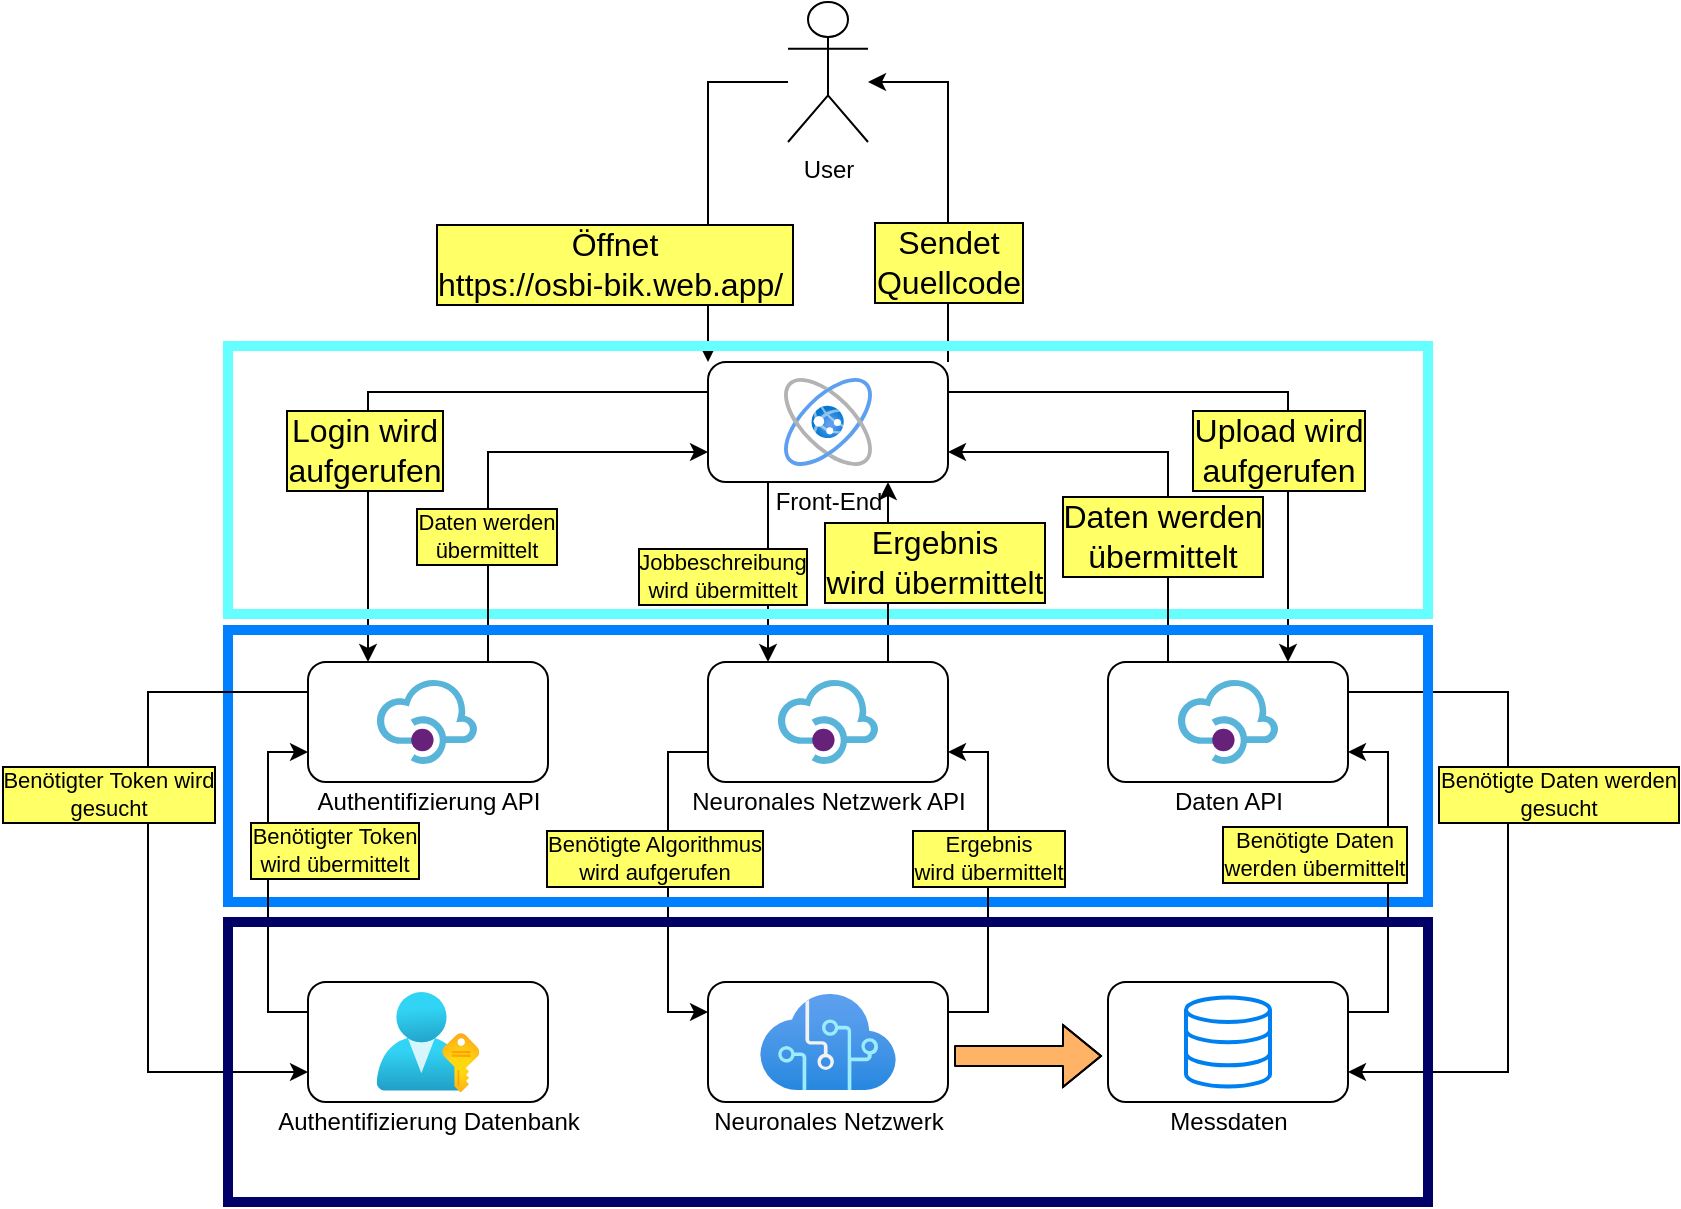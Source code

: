 <mxfile version="14.7.1" type="device"><diagram name="Page-1" id="74b105a0-9070-1c63-61bc-23e55f88626e"><mxGraphModel dx="1146" dy="624" grid="0" gridSize="10" guides="1" tooltips="1" connect="1" arrows="1" fold="1" page="1" pageScale="1.5" pageWidth="1169" pageHeight="826" background="none" math="0" shadow="0"><root><mxCell id="0" style=";html=1;"/><mxCell id="1" style=";html=1;" parent="0"/><mxCell id="oezXgeuUfflyfW9PpjNi-10" style="edgeStyle=orthogonalEdgeStyle;rounded=0;orthogonalLoop=1;jettySize=auto;html=1;" edge="1" parent="1" source="oezXgeuUfflyfW9PpjNi-1"><mxGeometry relative="1" as="geometry"><mxPoint x="760" y="120" as="targetPoint"/><Array as="points"><mxPoint x="800" y="120"/></Array></mxGeometry></mxCell><mxCell id="oezXgeuUfflyfW9PpjNi-12" value="Sendet&lt;br style=&quot;font-size: 16px;&quot;&gt;Quellcode" style="edgeLabel;html=1;align=center;verticalAlign=middle;resizable=0;points=[];labelBorderColor=#000000;labelBackgroundColor=#FFFF66;fontSize=16;" vertex="1" connectable="0" parent="oezXgeuUfflyfW9PpjNi-10"><mxGeometry x="-0.438" y="-1" relative="1" as="geometry"><mxPoint x="-1" as="offset"/></mxGeometry></mxCell><mxCell id="oezXgeuUfflyfW9PpjNi-44" style="edgeStyle=orthogonalEdgeStyle;rounded=0;orthogonalLoop=1;jettySize=auto;html=1;entryX=0.25;entryY=0;entryDx=0;entryDy=0;exitX=0;exitY=0.25;exitDx=0;exitDy=0;" edge="1" parent="1" source="oezXgeuUfflyfW9PpjNi-1" target="oezXgeuUfflyfW9PpjNi-14"><mxGeometry relative="1" as="geometry"/></mxCell><mxCell id="oezXgeuUfflyfW9PpjNi-58" value="Login wird&lt;br style=&quot;font-size: 16px;&quot;&gt;aufgerufen" style="edgeLabel;html=1;align=center;verticalAlign=middle;resizable=0;points=[];labelBorderColor=#000000;labelBackgroundColor=#FFFF66;fontSize=16;" vertex="1" connectable="0" parent="oezXgeuUfflyfW9PpjNi-44"><mxGeometry x="0.192" y="1" relative="1" as="geometry"><mxPoint x="-3" y="17" as="offset"/></mxGeometry></mxCell><mxCell id="oezXgeuUfflyfW9PpjNi-46" style="edgeStyle=orthogonalEdgeStyle;rounded=0;orthogonalLoop=1;jettySize=auto;html=1;entryX=0.75;entryY=0;entryDx=0;entryDy=0;exitX=1;exitY=0.25;exitDx=0;exitDy=0;" edge="1" parent="1" source="oezXgeuUfflyfW9PpjNi-1" target="oezXgeuUfflyfW9PpjNi-17"><mxGeometry relative="1" as="geometry"/></mxCell><mxCell id="oezXgeuUfflyfW9PpjNi-60" value="Upload wird&lt;br style=&quot;font-size: 16px;&quot;&gt;aufgerufen" style="edgeLabel;html=1;align=center;verticalAlign=middle;resizable=0;points=[];labelBorderColor=#000000;labelBackgroundColor=#FFFF66;fontSize=16;" vertex="1" connectable="0" parent="oezXgeuUfflyfW9PpjNi-46"><mxGeometry x="0.224" y="-1" relative="1" as="geometry"><mxPoint x="-4" y="12" as="offset"/></mxGeometry></mxCell><mxCell id="oezXgeuUfflyfW9PpjNi-1" value="" style="rounded=1;whiteSpace=wrap;html=1;" vertex="1" parent="1"><mxGeometry x="680" y="260" width="120" height="60" as="geometry"/></mxCell><mxCell id="oezXgeuUfflyfW9PpjNi-3" value="" style="edgeStyle=orthogonalEdgeStyle;rounded=0;orthogonalLoop=1;jettySize=auto;html=1;" edge="1" parent="1" target="oezXgeuUfflyfW9PpjNi-1"><mxGeometry relative="1" as="geometry"><mxPoint x="720" y="120" as="sourcePoint"/><Array as="points"><mxPoint x="720" y="120"/><mxPoint x="680" y="120"/></Array></mxGeometry></mxCell><mxCell id="oezXgeuUfflyfW9PpjNi-7" value="&lt;span style=&quot;font-size: 16px;&quot;&gt;Öffnet&lt;br style=&quot;font-size: 16px;&quot;&gt;https://osbi-bik.web.app/&amp;nbsp;&lt;/span&gt;" style="edgeLabel;html=1;align=center;verticalAlign=middle;resizable=0;points=[];labelBorderColor=#000000;labelBackgroundColor=#FFFF66;fontSize=16;" vertex="1" connectable="0" parent="oezXgeuUfflyfW9PpjNi-3"><mxGeometry x="-0.183" relative="1" as="geometry"><mxPoint x="-47" y="57" as="offset"/></mxGeometry></mxCell><mxCell id="oezXgeuUfflyfW9PpjNi-2" value="User" style="shape=umlActor;verticalLabelPosition=bottom;verticalAlign=top;html=1;outlineConnect=0;" vertex="1" parent="1"><mxGeometry x="720" y="80" width="40" height="70" as="geometry"/></mxCell><mxCell id="oezXgeuUfflyfW9PpjNi-4" value="" style="aspect=fixed;html=1;points=[];align=center;image;fontSize=12;image=img/lib/azure2/general/Website_Power.svg;" vertex="1" parent="1"><mxGeometry x="718" y="268" width="44" height="44" as="geometry"/></mxCell><mxCell id="oezXgeuUfflyfW9PpjNi-45" style="edgeStyle=orthogonalEdgeStyle;rounded=0;orthogonalLoop=1;jettySize=auto;html=1;exitX=0.25;exitY=1;exitDx=0;exitDy=0;" edge="1" parent="1" source="oezXgeuUfflyfW9PpjNi-1"><mxGeometry relative="1" as="geometry"><mxPoint x="710" y="410" as="targetPoint"/></mxGeometry></mxCell><mxCell id="oezXgeuUfflyfW9PpjNi-5" value="Front-End" style="text;html=1;align=center;verticalAlign=middle;resizable=0;points=[];autosize=1;strokeColor=none;" vertex="1" parent="1"><mxGeometry x="705" y="320" width="70" height="20" as="geometry"/></mxCell><mxCell id="oezXgeuUfflyfW9PpjNi-13" value="" style="rounded=0;whiteSpace=wrap;html=1;glass=0;fillColor=none;strokeColor=#66FFFF;strokeWidth=5;" vertex="1" parent="1"><mxGeometry x="440" y="252" width="600" height="134" as="geometry"/></mxCell><mxCell id="oezXgeuUfflyfW9PpjNi-49" style="edgeStyle=orthogonalEdgeStyle;rounded=0;orthogonalLoop=1;jettySize=auto;html=1;exitX=0.75;exitY=0;exitDx=0;exitDy=0;entryX=0;entryY=0.75;entryDx=0;entryDy=0;" edge="1" parent="1" source="oezXgeuUfflyfW9PpjNi-14" target="oezXgeuUfflyfW9PpjNi-1"><mxGeometry relative="1" as="geometry"/></mxCell><mxCell id="oezXgeuUfflyfW9PpjNi-59" value="Daten werden&lt;br&gt;übermittelt" style="edgeLabel;html=1;align=center;verticalAlign=middle;resizable=0;points=[];labelBorderColor=#000000;labelBackgroundColor=#FFFF66;" vertex="1" connectable="0" parent="oezXgeuUfflyfW9PpjNi-49"><mxGeometry x="-0.18" y="-1" relative="1" as="geometry"><mxPoint x="-2" y="25" as="offset"/></mxGeometry></mxCell><mxCell id="oezXgeuUfflyfW9PpjNi-14" value="" style="rounded=1;whiteSpace=wrap;html=1;" vertex="1" parent="1"><mxGeometry x="480" y="410" width="120" height="60" as="geometry"/></mxCell><mxCell id="oezXgeuUfflyfW9PpjNi-50" style="edgeStyle=orthogonalEdgeStyle;rounded=0;orthogonalLoop=1;jettySize=auto;html=1;exitX=0.75;exitY=0;exitDx=0;exitDy=0;entryX=0.75;entryY=1;entryDx=0;entryDy=0;" edge="1" parent="1" source="oezXgeuUfflyfW9PpjNi-16" target="oezXgeuUfflyfW9PpjNi-1"><mxGeometry relative="1" as="geometry"><mxPoint x="772" y="318" as="targetPoint"/></mxGeometry></mxCell><mxCell id="oezXgeuUfflyfW9PpjNi-62" value="Ergebnis&lt;br style=&quot;font-size: 16px;&quot;&gt;wird übermittelt" style="edgeLabel;html=1;align=center;verticalAlign=middle;resizable=0;points=[];labelBorderColor=#000000;labelBackgroundColor=#FFFF66;fontSize=16;" vertex="1" connectable="0" parent="oezXgeuUfflyfW9PpjNi-50"><mxGeometry x="-0.701" y="-1" relative="1" as="geometry"><mxPoint x="22" y="-37" as="offset"/></mxGeometry></mxCell><mxCell id="oezXgeuUfflyfW9PpjNi-56" style="edgeStyle=orthogonalEdgeStyle;rounded=0;orthogonalLoop=1;jettySize=auto;html=1;exitX=0;exitY=0.75;exitDx=0;exitDy=0;entryX=0;entryY=0.25;entryDx=0;entryDy=0;" edge="1" parent="1" source="oezXgeuUfflyfW9PpjNi-16" target="oezXgeuUfflyfW9PpjNi-33"><mxGeometry relative="1" as="geometry"/></mxCell><mxCell id="oezXgeuUfflyfW9PpjNi-16" value="" style="rounded=1;whiteSpace=wrap;html=1;" vertex="1" parent="1"><mxGeometry x="680" y="410" width="120" height="60" as="geometry"/></mxCell><mxCell id="oezXgeuUfflyfW9PpjNi-51" style="edgeStyle=orthogonalEdgeStyle;rounded=0;orthogonalLoop=1;jettySize=auto;html=1;exitX=0.25;exitY=0;exitDx=0;exitDy=0;entryX=1;entryY=0.75;entryDx=0;entryDy=0;" edge="1" parent="1" source="oezXgeuUfflyfW9PpjNi-17" target="oezXgeuUfflyfW9PpjNi-1"><mxGeometry relative="1" as="geometry"/></mxCell><mxCell id="oezXgeuUfflyfW9PpjNi-61" value="Daten werden&lt;br style=&quot;font-size: 16px;&quot;&gt;übermittelt" style="edgeLabel;html=1;align=center;verticalAlign=middle;resizable=0;points=[];labelBorderColor=#000000;labelBackgroundColor=#FFFF66;fontSize=16;" vertex="1" connectable="0" parent="oezXgeuUfflyfW9PpjNi-51"><mxGeometry x="-0.319" y="1" relative="1" as="geometry"><mxPoint x="-2" y="10" as="offset"/></mxGeometry></mxCell><mxCell id="oezXgeuUfflyfW9PpjNi-53" style="edgeStyle=orthogonalEdgeStyle;rounded=0;orthogonalLoop=1;jettySize=auto;html=1;exitX=1;exitY=0.25;exitDx=0;exitDy=0;entryX=1;entryY=0.75;entryDx=0;entryDy=0;" edge="1" parent="1" source="oezXgeuUfflyfW9PpjNi-17" target="oezXgeuUfflyfW9PpjNi-34"><mxGeometry relative="1" as="geometry"><Array as="points"><mxPoint x="1080" y="425"/><mxPoint x="1080" y="615"/></Array></mxGeometry></mxCell><mxCell id="oezXgeuUfflyfW9PpjNi-17" value="" style="rounded=1;whiteSpace=wrap;html=1;" vertex="1" parent="1"><mxGeometry x="880" y="410" width="120" height="60" as="geometry"/></mxCell><mxCell id="oezXgeuUfflyfW9PpjNi-19" value="" style="rounded=0;whiteSpace=wrap;html=1;glass=0;fillColor=none;strokeWidth=5;strokeColor=#007FFF;" vertex="1" parent="1"><mxGeometry x="440" y="394" width="600" height="136" as="geometry"/></mxCell><mxCell id="oezXgeuUfflyfW9PpjNi-47" style="edgeStyle=orthogonalEdgeStyle;rounded=0;orthogonalLoop=1;jettySize=auto;html=1;exitX=0;exitY=0.25;exitDx=0;exitDy=0;entryX=0;entryY=0.75;entryDx=0;entryDy=0;" edge="1" parent="1" source="oezXgeuUfflyfW9PpjNi-14" target="oezXgeuUfflyfW9PpjNi-32"><mxGeometry relative="1" as="geometry"><mxPoint x="510" y="580" as="targetPoint"/><Array as="points"><mxPoint x="400" y="425"/><mxPoint x="400" y="615"/></Array></mxGeometry></mxCell><mxCell id="oezXgeuUfflyfW9PpjNi-21" value="Authentifizierung API" style="text;html=1;align=center;verticalAlign=middle;resizable=0;points=[];autosize=1;strokeColor=none;" vertex="1" parent="1"><mxGeometry x="474.5" y="470" width="130" height="20" as="geometry"/></mxCell><mxCell id="oezXgeuUfflyfW9PpjNi-22" value="Neuronales Netzwerk API" style="text;html=1;align=center;verticalAlign=middle;resizable=0;points=[];autosize=1;strokeColor=none;" vertex="1" parent="1"><mxGeometry x="665" y="470" width="150" height="20" as="geometry"/></mxCell><mxCell id="oezXgeuUfflyfW9PpjNi-23" value="Daten API" style="text;html=1;align=center;verticalAlign=middle;resizable=0;points=[];autosize=1;strokeColor=none;" vertex="1" parent="1"><mxGeometry x="905" y="470" width="70" height="20" as="geometry"/></mxCell><mxCell id="oezXgeuUfflyfW9PpjNi-28" value="" style="aspect=fixed;html=1;points=[];align=center;image;fontSize=12;image=img/lib/mscae/API_Management.svg;glass=0;strokeColor=#66FFFF;strokeWidth=5;fillColor=none;" vertex="1" parent="1"><mxGeometry x="514.5" y="419" width="50" height="42" as="geometry"/></mxCell><mxCell id="oezXgeuUfflyfW9PpjNi-29" value="" style="aspect=fixed;html=1;points=[];align=center;image;fontSize=12;image=img/lib/mscae/API_Management.svg;glass=0;strokeColor=#66FFFF;strokeWidth=5;fillColor=none;" vertex="1" parent="1"><mxGeometry x="715" y="419" width="50" height="42" as="geometry"/></mxCell><mxCell id="oezXgeuUfflyfW9PpjNi-30" value="" style="aspect=fixed;html=1;points=[];align=center;image;fontSize=12;image=img/lib/mscae/API_Management.svg;glass=0;strokeColor=#66FFFF;strokeWidth=5;fillColor=none;" vertex="1" parent="1"><mxGeometry x="915" y="419" width="50" height="42" as="geometry"/></mxCell><mxCell id="oezXgeuUfflyfW9PpjNi-52" style="edgeStyle=orthogonalEdgeStyle;rounded=0;orthogonalLoop=1;jettySize=auto;html=1;exitX=0;exitY=0.25;exitDx=0;exitDy=0;entryX=0;entryY=0.75;entryDx=0;entryDy=0;" edge="1" parent="1" source="oezXgeuUfflyfW9PpjNi-32" target="oezXgeuUfflyfW9PpjNi-14"><mxGeometry relative="1" as="geometry"/></mxCell><mxCell id="oezXgeuUfflyfW9PpjNi-32" value="" style="rounded=1;whiteSpace=wrap;html=1;" vertex="1" parent="1"><mxGeometry x="480" y="570" width="120" height="60" as="geometry"/></mxCell><mxCell id="oezXgeuUfflyfW9PpjNi-57" style="edgeStyle=orthogonalEdgeStyle;rounded=0;orthogonalLoop=1;jettySize=auto;html=1;exitX=1;exitY=0.25;exitDx=0;exitDy=0;entryX=1;entryY=0.75;entryDx=0;entryDy=0;" edge="1" parent="1" source="oezXgeuUfflyfW9PpjNi-33" target="oezXgeuUfflyfW9PpjNi-16"><mxGeometry relative="1" as="geometry"/></mxCell><mxCell id="oezXgeuUfflyfW9PpjNi-33" value="" style="rounded=1;whiteSpace=wrap;html=1;" vertex="1" parent="1"><mxGeometry x="680" y="570" width="120" height="60" as="geometry"/></mxCell><mxCell id="oezXgeuUfflyfW9PpjNi-55" style="edgeStyle=orthogonalEdgeStyle;rounded=0;orthogonalLoop=1;jettySize=auto;html=1;exitX=1;exitY=0.25;exitDx=0;exitDy=0;entryX=1;entryY=0.75;entryDx=0;entryDy=0;" edge="1" parent="1" source="oezXgeuUfflyfW9PpjNi-34" target="oezXgeuUfflyfW9PpjNi-17"><mxGeometry relative="1" as="geometry"/></mxCell><mxCell id="oezXgeuUfflyfW9PpjNi-34" value="" style="rounded=1;whiteSpace=wrap;html=1;" vertex="1" parent="1"><mxGeometry x="880" y="570" width="120" height="60" as="geometry"/></mxCell><mxCell id="oezXgeuUfflyfW9PpjNi-35" value="Authentifizierung Datenbank" style="text;html=1;align=center;verticalAlign=middle;resizable=0;points=[];autosize=1;strokeColor=none;" vertex="1" parent="1"><mxGeometry x="455" y="630" width="170" height="20" as="geometry"/></mxCell><mxCell id="oezXgeuUfflyfW9PpjNi-36" value="Neuronales Netzwerk" style="text;html=1;align=center;verticalAlign=middle;resizable=0;points=[];autosize=1;strokeColor=none;" vertex="1" parent="1"><mxGeometry x="675" y="630" width="130" height="20" as="geometry"/></mxCell><mxCell id="oezXgeuUfflyfW9PpjNi-37" value="Messdaten" style="text;html=1;align=center;verticalAlign=middle;resizable=0;points=[];autosize=1;strokeColor=none;" vertex="1" parent="1"><mxGeometry x="905" y="630" width="70" height="20" as="geometry"/></mxCell><mxCell id="oezXgeuUfflyfW9PpjNi-40" value="" style="aspect=fixed;html=1;points=[];align=center;image;fontSize=12;image=img/lib/azure2/azure_stack/User_Subscriptions.svg;glass=0;strokeColor=#007FFF;strokeWidth=5;fillColor=none;" vertex="1" parent="1"><mxGeometry x="514.24" y="575" width="51.52" height="50" as="geometry"/></mxCell><mxCell id="oezXgeuUfflyfW9PpjNi-41" value="" style="aspect=fixed;html=1;points=[];align=center;image;fontSize=12;image=img/lib/azure2/ai_machine_learning/Cognitive_Services.svg;glass=0;strokeColor=#007FFF;strokeWidth=5;fillColor=none;" vertex="1" parent="1"><mxGeometry x="706" y="576" width="68" height="48" as="geometry"/></mxCell><mxCell id="oezXgeuUfflyfW9PpjNi-42" value="" style="html=1;verticalLabelPosition=bottom;align=center;labelBackgroundColor=#ffffff;verticalAlign=top;strokeWidth=2;strokeColor=#0080F0;shadow=0;dashed=0;shape=mxgraph.ios7.icons.data;glass=0;fillColor=none;" vertex="1" parent="1"><mxGeometry x="919" y="577.72" width="42" height="44.55" as="geometry"/></mxCell><mxCell id="oezXgeuUfflyfW9PpjNi-43" value="" style="rounded=0;whiteSpace=wrap;html=1;glass=0;fillColor=none;strokeWidth=5;strokeColor=#000066;" vertex="1" parent="1"><mxGeometry x="440" y="540" width="600" height="140" as="geometry"/></mxCell><mxCell id="oezXgeuUfflyfW9PpjNi-63" value="Jobbeschreibung&lt;br&gt;wird übermittelt" style="edgeLabel;html=1;align=center;verticalAlign=middle;resizable=0;points=[];labelBorderColor=#000000;labelBackgroundColor=#FFFF66;" vertex="1" connectable="0" parent="1"><mxGeometry x="687" y="366.997" as="geometry"/></mxCell><mxCell id="oezXgeuUfflyfW9PpjNi-64" value="Benötigter Token wird&lt;br&gt;gesucht" style="edgeLabel;html=1;align=center;verticalAlign=middle;resizable=0;points=[];labelBorderColor=#000000;labelBackgroundColor=#FFFF66;" vertex="1" connectable="0" parent="1"><mxGeometry x="380" y="476.003" as="geometry"/></mxCell><mxCell id="oezXgeuUfflyfW9PpjNi-65" value="Benötigter Token&lt;br&gt;wird übermittelt" style="edgeLabel;html=1;align=center;verticalAlign=middle;resizable=0;points=[];labelBorderColor=#000000;labelBackgroundColor=#FFFF66;" vertex="1" connectable="0" parent="1"><mxGeometry x="519" y="506.003" as="geometry"><mxPoint x="-26" y="-2" as="offset"/></mxGeometry></mxCell><mxCell id="oezXgeuUfflyfW9PpjNi-66" value="Benötigte Algorithmus &lt;br&gt;wird aufgerufen" style="edgeLabel;html=1;align=center;verticalAlign=middle;resizable=0;points=[];labelBorderColor=#000000;labelBackgroundColor=#FFFF66;" vertex="1" connectable="0" parent="1"><mxGeometry x="653" y="508.003" as="geometry"/></mxCell><mxCell id="oezXgeuUfflyfW9PpjNi-67" value="Benötigte Daten werden&lt;br&gt;gesucht" style="edgeLabel;html=1;align=center;verticalAlign=middle;resizable=0;points=[];labelBorderColor=#000000;labelBackgroundColor=#FFFF66;" vertex="1" connectable="0" parent="1"><mxGeometry x="1105" y="476.003" as="geometry"/></mxCell><mxCell id="oezXgeuUfflyfW9PpjNi-68" value="Benötigte Daten&lt;br&gt;werden übermittelt" style="edgeLabel;html=1;align=center;verticalAlign=middle;resizable=0;points=[];labelBorderColor=#000000;labelBackgroundColor=#FFFF66;" vertex="1" connectable="0" parent="1"><mxGeometry x="983" y="506.003" as="geometry"/></mxCell><mxCell id="oezXgeuUfflyfW9PpjNi-69" value="Ergebnis&lt;br&gt;wird übermittelt" style="edgeLabel;html=1;align=center;verticalAlign=middle;resizable=0;points=[];labelBorderColor=#000000;labelBackgroundColor=#FFFF66;" vertex="1" connectable="0" parent="1"><mxGeometry x="820" y="508.007" as="geometry"/></mxCell><mxCell id="oezXgeuUfflyfW9PpjNi-70" value="" style="shape=flexArrow;endArrow=classic;html=1;fillColor=#FFB366;" edge="1" parent="1"><mxGeometry width="50" height="50" relative="1" as="geometry"><mxPoint x="803" y="607" as="sourcePoint"/><mxPoint x="877" y="607" as="targetPoint"/><Array as="points"><mxPoint x="824" y="607"/></Array></mxGeometry></mxCell></root></mxGraphModel></diagram></mxfile>